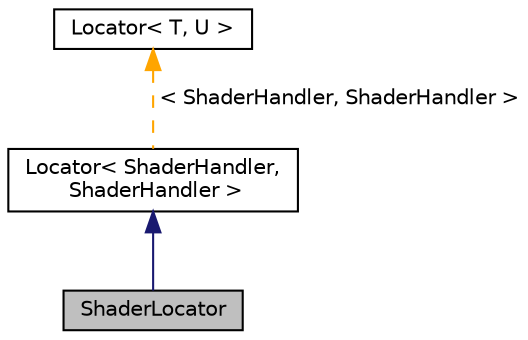 digraph "ShaderLocator"
{
 // INTERACTIVE_SVG=YES
 // LATEX_PDF_SIZE
  edge [fontname="Helvetica",fontsize="10",labelfontname="Helvetica",labelfontsize="10"];
  node [fontname="Helvetica",fontsize="10",shape=record];
  Node1 [label="ShaderLocator",height=0.2,width=0.4,color="black", fillcolor="grey75", style="filled", fontcolor="black",tooltip=" "];
  Node2 -> Node1 [dir="back",color="midnightblue",fontsize="10",style="solid",fontname="Helvetica"];
  Node2 [label="Locator\< ShaderHandler,\l ShaderHandler \>",height=0.2,width=0.4,color="black", fillcolor="white", style="filled",URL="$d2/d23/class_locator.html",tooltip=" "];
  Node3 -> Node2 [dir="back",color="orange",fontsize="10",style="dashed",label=" \< ShaderHandler, ShaderHandler \>" ,fontname="Helvetica"];
  Node3 [label="Locator\< T, U \>",height=0.2,width=0.4,color="black", fillcolor="white", style="filled",URL="$d2/d23/class_locator.html",tooltip=" "];
}

